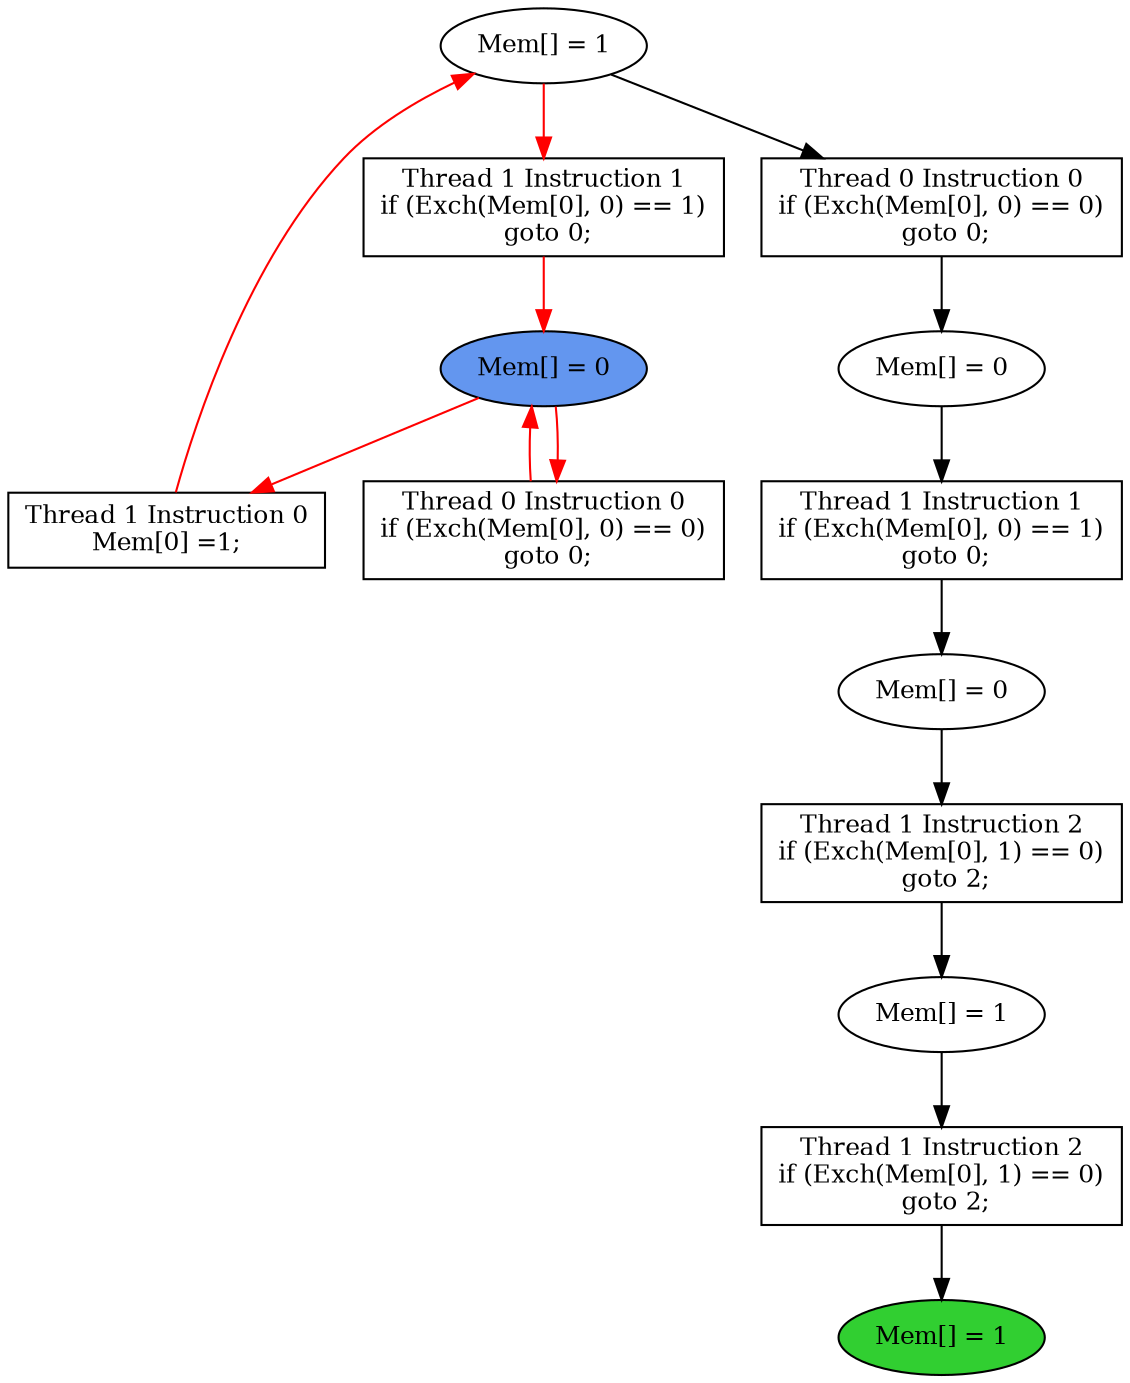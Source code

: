 digraph "graph" {
graph [fontsize=12]
node [fontsize=12]
edge [fontsize=12]
rankdir=TB;
"N24" -> "N20" [uuid = "<A0, S3>", color = "#ff0000", fontcolor = "#ffffff", style = "solid", label = "", dir = "back", weight = "1"]
"N14" -> "N13" [uuid = "<A1, S2>", color = "#000000", fontcolor = "#ffffff", style = "solid", label = "", dir = "forward", weight = "1"]
"N23" -> "N22" [uuid = "<A2, START>", color = "#ff0000", fontcolor = "#ffffff", style = "solid", label = "", dir = "forward", weight = "1"]
"N10" -> "N9" [uuid = "<A3, END>", color = "#000000", fontcolor = "#ffffff", style = "solid", label = "", dir = "forward", weight = "1"]
"N12" -> "N11" [uuid = "<A4, S1>", color = "#000000", fontcolor = "#ffffff", style = "solid", label = "", dir = "forward", weight = "1"]
"N16" -> "N15" [uuid = "<A5, S0>", color = "#000000", fontcolor = "#ffffff", style = "solid", label = "", dir = "forward", weight = "1"]
"N22" -> "N21" [uuid = "<A6, START>", color = "#ff0000", fontcolor = "#ffffff", style = "solid", label = "", dir = "back", weight = "1"]
"N22" -> "N20" [uuid = "<A0, START>", color = "#ff0000", fontcolor = "#ffffff", style = "solid", label = "", dir = "forward", weight = "1"]
"N15" -> "N14" [uuid = "<A1, S0>", color = "#000000", fontcolor = "#ffffff", style = "solid", label = "", dir = "forward", weight = "1"]
"N24" -> "N23" [uuid = "<A2, S3>", color = "#ff0000", fontcolor = "#ffffff", style = "solid", label = "", dir = "forward", weight = "1"]
"N11" -> "N10" [uuid = "<A3, S1>", color = "#000000", fontcolor = "#ffffff", style = "solid", label = "", dir = "forward", weight = "1"]
"N13" -> "N12" [uuid = "<A4, S2>", color = "#000000", fontcolor = "#ffffff", style = "solid", label = "", dir = "forward", weight = "1"]
"N24" -> "N16" [uuid = "<A5, S3>", color = "#000000", fontcolor = "#ffffff", style = "solid", label = "", dir = "forward", weight = "1"]
"N22" -> "N21" [uuid = "<A6, START>", color = "#ff0000", fontcolor = "#ffffff", style = "solid", label = "", dir = "forward", weight = "1"]
"N9" [uuid="END", label="Mem[] = 1", fillcolor = "#31cf31", fontcolor = "#000000", shape = "ellipse", style = "filled, solid"]
"N10" [uuid="A3", label="Thread 1 Instruction 2
if (Exch(Mem[0], 1) == 0)
 goto 2;", fillcolor = "#ffffff", fontcolor = "#000000", shape = "box", style = "filled, solid"]
"N11" [uuid="S1", label="Mem[] = 1", fillcolor = "#ffffff", fontcolor = "#000000", shape = "ellipse", style = "filled, solid"]
"N12" [uuid="A4", label="Thread 1 Instruction 2
if (Exch(Mem[0], 1) == 0)
 goto 2;", fillcolor = "#ffffff", fontcolor = "#000000", shape = "box", style = "filled, solid"]
"N13" [uuid="S2", label="Mem[] = 0", fillcolor = "#ffffff", fontcolor = "#000000", shape = "ellipse", style = "filled, solid"]
"N14" [uuid="A1", label="Thread 1 Instruction 1
if (Exch(Mem[0], 0) == 1)
 goto 0;", fillcolor = "#ffffff", fontcolor = "#000000", shape = "box", style = "filled, solid"]
"N15" [uuid="S0", label="Mem[] = 0", fillcolor = "#ffffff", fontcolor = "#000000", shape = "ellipse", style = "filled, solid"]
"N16" [uuid="A5", label="Thread 0 Instruction 0
if (Exch(Mem[0], 0) == 0)
 goto 0;", fillcolor = "#ffffff", fontcolor = "#000000", shape = "box", style = "filled, solid"]
"N20" [uuid="A0", label="Thread 1 Instruction 0
Mem[0] =1;", fillcolor = "#ffffff", fontcolor = "#000000", shape = "box", style = "filled, solid"]
"N21" [uuid="A6", label="Thread 0 Instruction 0
if (Exch(Mem[0], 0) == 0)
 goto 0;", fillcolor = "#ffffff", fontcolor = "#000000", shape = "box", style = "filled, solid"]
"N22" [uuid="START", label="Mem[] = 0", fillcolor = "#6396ef", fontcolor = "#000000", shape = "ellipse", style = "filled, solid"]
"N23" [uuid="A2", label="Thread 1 Instruction 1
if (Exch(Mem[0], 0) == 1)
 goto 0;", fillcolor = "#ffffff", fontcolor = "#000000", shape = "box", style = "filled, solid"]
"N24" [uuid="S3", label="Mem[] = 1", fillcolor = "#ffffff", fontcolor = "#000000", shape = "ellipse", style = "filled, solid"]
}